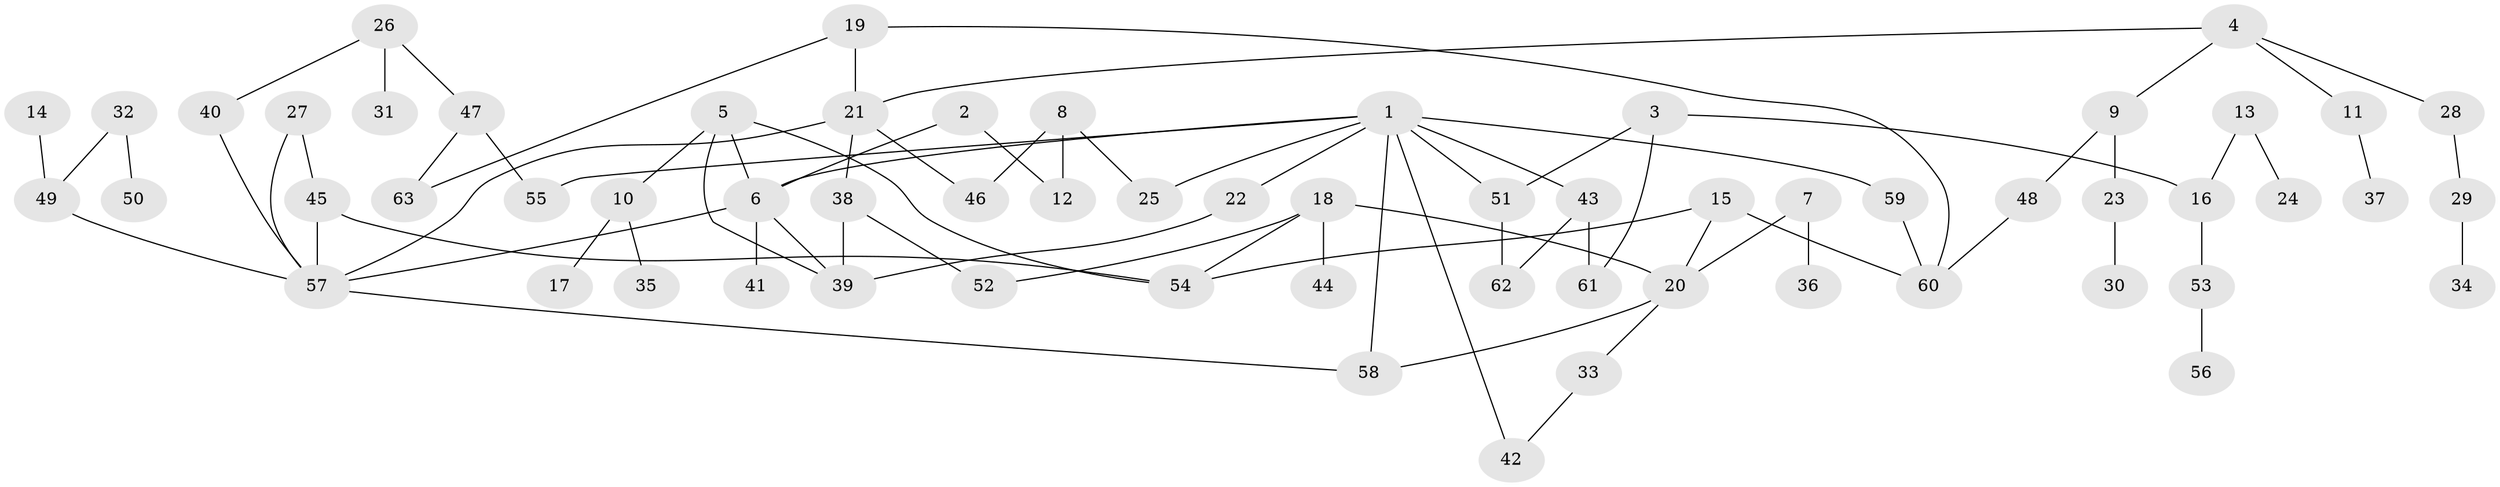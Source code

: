 // original degree distribution, {6: 0.016, 5: 0.032, 7: 0.008, 3: 0.232, 9: 0.008, 2: 0.36, 4: 0.048, 1: 0.296}
// Generated by graph-tools (version 1.1) at 2025/01/03/09/25 03:01:01]
// undirected, 63 vertices, 81 edges
graph export_dot {
graph [start="1"]
  node [color=gray90,style=filled];
  1;
  2;
  3;
  4;
  5;
  6;
  7;
  8;
  9;
  10;
  11;
  12;
  13;
  14;
  15;
  16;
  17;
  18;
  19;
  20;
  21;
  22;
  23;
  24;
  25;
  26;
  27;
  28;
  29;
  30;
  31;
  32;
  33;
  34;
  35;
  36;
  37;
  38;
  39;
  40;
  41;
  42;
  43;
  44;
  45;
  46;
  47;
  48;
  49;
  50;
  51;
  52;
  53;
  54;
  55;
  56;
  57;
  58;
  59;
  60;
  61;
  62;
  63;
  1 -- 6 [weight=1.0];
  1 -- 22 [weight=1.0];
  1 -- 25 [weight=1.0];
  1 -- 42 [weight=1.0];
  1 -- 43 [weight=1.0];
  1 -- 51 [weight=1.0];
  1 -- 55 [weight=1.0];
  1 -- 58 [weight=1.0];
  1 -- 59 [weight=1.0];
  2 -- 6 [weight=1.0];
  2 -- 12 [weight=1.0];
  3 -- 16 [weight=1.0];
  3 -- 51 [weight=1.0];
  3 -- 61 [weight=1.0];
  4 -- 9 [weight=1.0];
  4 -- 11 [weight=1.0];
  4 -- 21 [weight=1.0];
  4 -- 28 [weight=1.0];
  5 -- 6 [weight=1.0];
  5 -- 10 [weight=1.0];
  5 -- 39 [weight=1.0];
  5 -- 54 [weight=1.0];
  6 -- 39 [weight=1.0];
  6 -- 41 [weight=1.0];
  6 -- 57 [weight=1.0];
  7 -- 20 [weight=1.0];
  7 -- 36 [weight=1.0];
  8 -- 12 [weight=1.0];
  8 -- 25 [weight=1.0];
  8 -- 46 [weight=1.0];
  9 -- 23 [weight=1.0];
  9 -- 48 [weight=1.0];
  10 -- 17 [weight=1.0];
  10 -- 35 [weight=1.0];
  11 -- 37 [weight=1.0];
  13 -- 16 [weight=1.0];
  13 -- 24 [weight=1.0];
  14 -- 49 [weight=1.0];
  15 -- 20 [weight=1.0];
  15 -- 54 [weight=1.0];
  15 -- 60 [weight=1.0];
  16 -- 53 [weight=1.0];
  18 -- 20 [weight=1.0];
  18 -- 44 [weight=1.0];
  18 -- 52 [weight=1.0];
  18 -- 54 [weight=1.0];
  19 -- 21 [weight=1.0];
  19 -- 60 [weight=1.0];
  19 -- 63 [weight=1.0];
  20 -- 33 [weight=1.0];
  20 -- 58 [weight=1.0];
  21 -- 38 [weight=1.0];
  21 -- 46 [weight=1.0];
  21 -- 57 [weight=1.0];
  22 -- 39 [weight=1.0];
  23 -- 30 [weight=1.0];
  26 -- 31 [weight=1.0];
  26 -- 40 [weight=1.0];
  26 -- 47 [weight=1.0];
  27 -- 45 [weight=1.0];
  27 -- 57 [weight=1.0];
  28 -- 29 [weight=1.0];
  29 -- 34 [weight=1.0];
  32 -- 49 [weight=1.0];
  32 -- 50 [weight=1.0];
  33 -- 42 [weight=1.0];
  38 -- 39 [weight=1.0];
  38 -- 52 [weight=1.0];
  40 -- 57 [weight=1.0];
  43 -- 61 [weight=1.0];
  43 -- 62 [weight=1.0];
  45 -- 54 [weight=1.0];
  45 -- 57 [weight=1.0];
  47 -- 55 [weight=1.0];
  47 -- 63 [weight=1.0];
  48 -- 60 [weight=1.0];
  49 -- 57 [weight=1.0];
  51 -- 62 [weight=1.0];
  53 -- 56 [weight=1.0];
  57 -- 58 [weight=1.0];
  59 -- 60 [weight=1.0];
}
